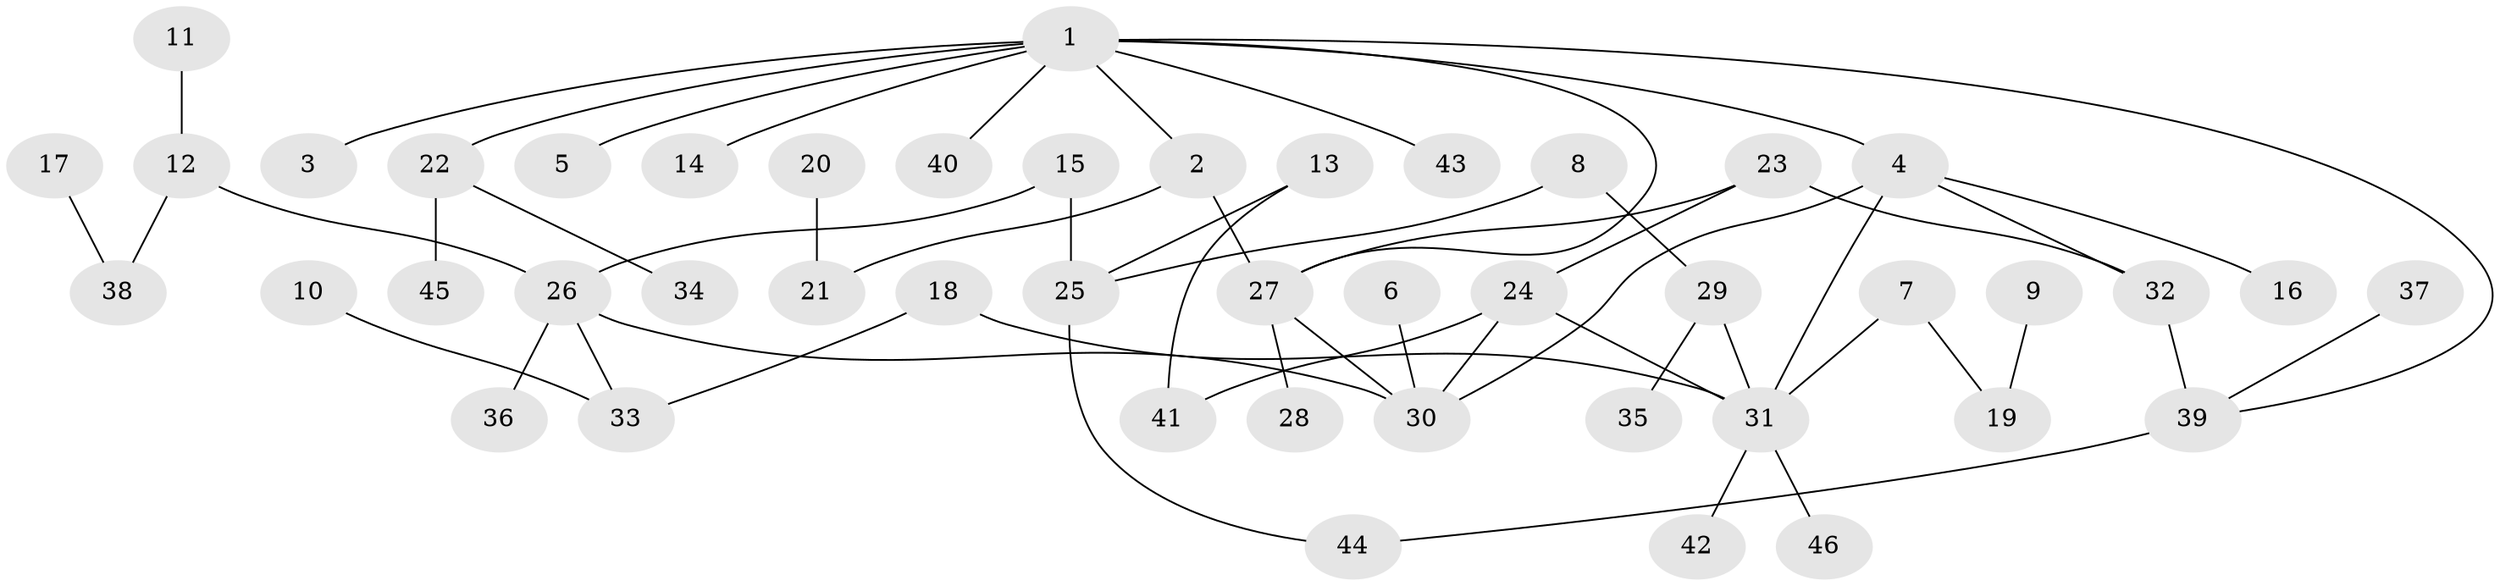 // original degree distribution, {6: 0.03296703296703297, 5: 0.054945054945054944, 3: 0.17582417582417584, 4: 0.07692307692307693, 1: 0.42857142857142855, 2: 0.23076923076923078}
// Generated by graph-tools (version 1.1) at 2025/25/03/09/25 03:25:29]
// undirected, 46 vertices, 55 edges
graph export_dot {
graph [start="1"]
  node [color=gray90,style=filled];
  1;
  2;
  3;
  4;
  5;
  6;
  7;
  8;
  9;
  10;
  11;
  12;
  13;
  14;
  15;
  16;
  17;
  18;
  19;
  20;
  21;
  22;
  23;
  24;
  25;
  26;
  27;
  28;
  29;
  30;
  31;
  32;
  33;
  34;
  35;
  36;
  37;
  38;
  39;
  40;
  41;
  42;
  43;
  44;
  45;
  46;
  1 -- 2 [weight=1.0];
  1 -- 3 [weight=1.0];
  1 -- 4 [weight=1.0];
  1 -- 5 [weight=1.0];
  1 -- 14 [weight=1.0];
  1 -- 22 [weight=1.0];
  1 -- 27 [weight=1.0];
  1 -- 39 [weight=1.0];
  1 -- 40 [weight=1.0];
  1 -- 43 [weight=1.0];
  2 -- 21 [weight=1.0];
  2 -- 27 [weight=1.0];
  4 -- 16 [weight=1.0];
  4 -- 30 [weight=1.0];
  4 -- 31 [weight=1.0];
  4 -- 32 [weight=1.0];
  6 -- 30 [weight=1.0];
  7 -- 19 [weight=1.0];
  7 -- 31 [weight=1.0];
  8 -- 25 [weight=1.0];
  8 -- 29 [weight=1.0];
  9 -- 19 [weight=1.0];
  10 -- 33 [weight=1.0];
  11 -- 12 [weight=1.0];
  12 -- 26 [weight=1.0];
  12 -- 38 [weight=1.0];
  13 -- 25 [weight=1.0];
  13 -- 41 [weight=1.0];
  15 -- 25 [weight=1.0];
  15 -- 26 [weight=1.0];
  17 -- 38 [weight=1.0];
  18 -- 31 [weight=1.0];
  18 -- 33 [weight=1.0];
  20 -- 21 [weight=1.0];
  22 -- 34 [weight=1.0];
  22 -- 45 [weight=1.0];
  23 -- 24 [weight=1.0];
  23 -- 27 [weight=1.0];
  23 -- 32 [weight=1.0];
  24 -- 30 [weight=1.0];
  24 -- 31 [weight=1.0];
  24 -- 41 [weight=1.0];
  25 -- 44 [weight=1.0];
  26 -- 30 [weight=1.0];
  26 -- 33 [weight=1.0];
  26 -- 36 [weight=1.0];
  27 -- 28 [weight=1.0];
  27 -- 30 [weight=1.0];
  29 -- 31 [weight=1.0];
  29 -- 35 [weight=1.0];
  31 -- 42 [weight=1.0];
  31 -- 46 [weight=1.0];
  32 -- 39 [weight=1.0];
  37 -- 39 [weight=1.0];
  39 -- 44 [weight=1.0];
}
